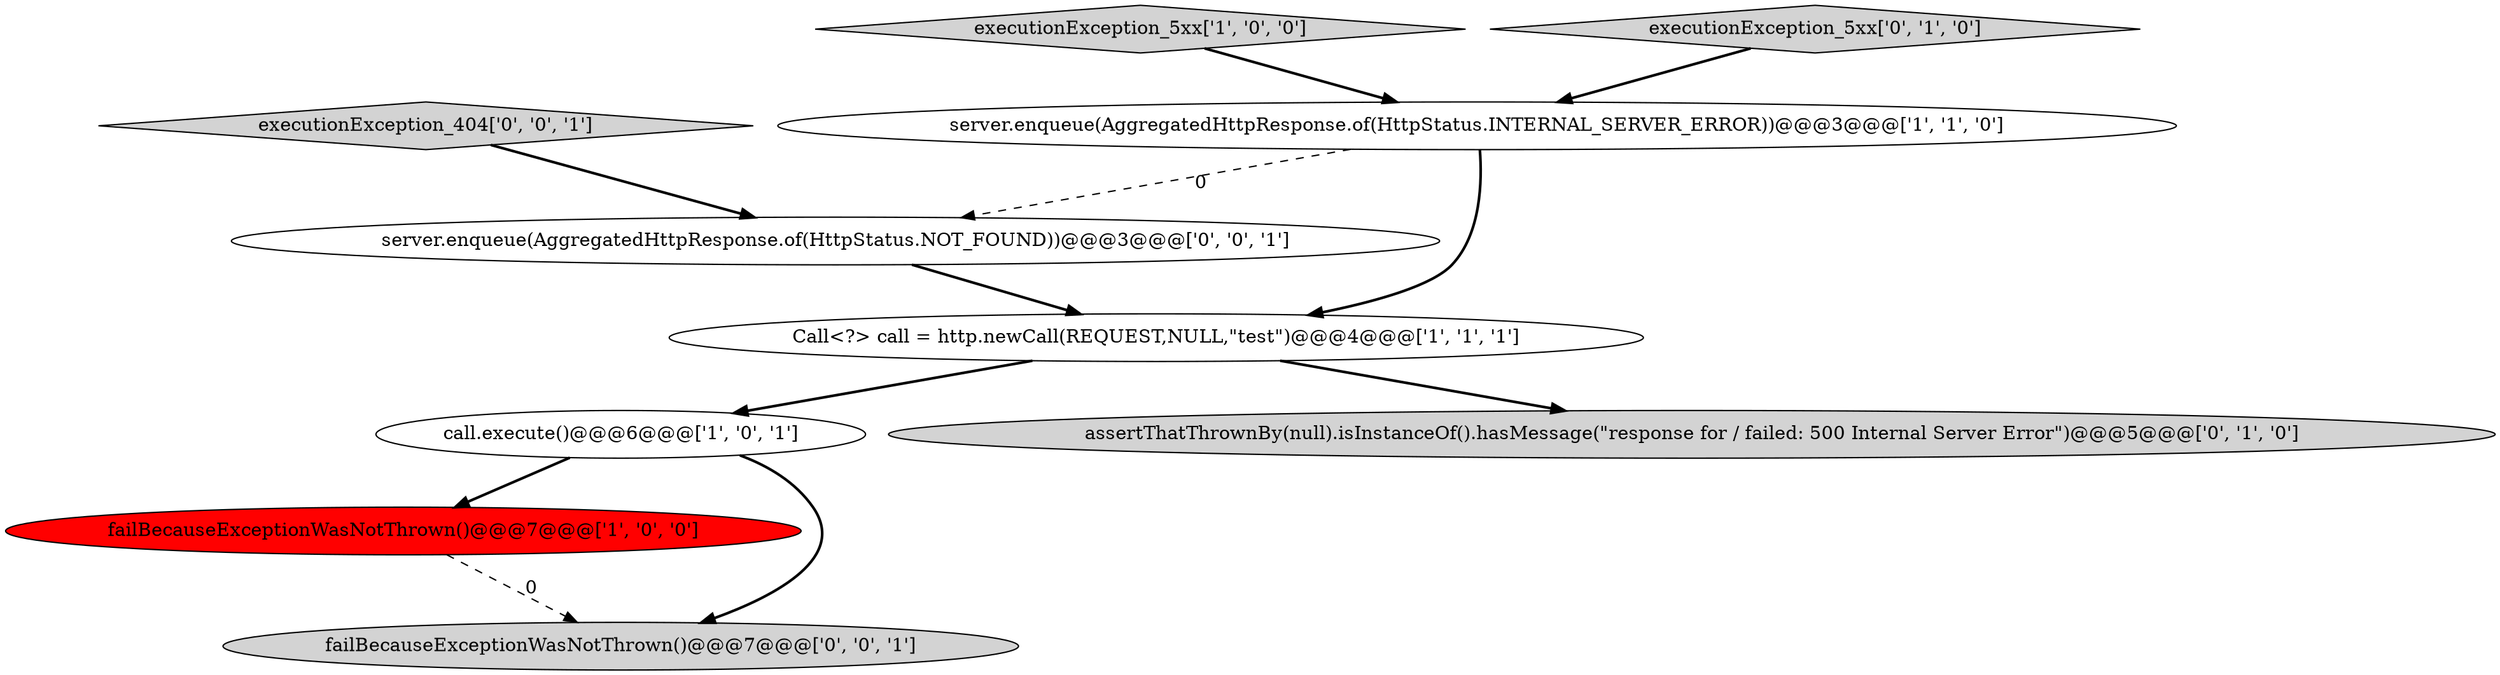 digraph {
0 [style = filled, label = "failBecauseExceptionWasNotThrown()@@@7@@@['1', '0', '0']", fillcolor = red, shape = ellipse image = "AAA1AAABBB1BBB"];
2 [style = filled, label = "Call<?> call = http.newCall(REQUEST,NULL,\"test\")@@@4@@@['1', '1', '1']", fillcolor = white, shape = ellipse image = "AAA0AAABBB1BBB"];
3 [style = filled, label = "executionException_5xx['1', '0', '0']", fillcolor = lightgray, shape = diamond image = "AAA0AAABBB1BBB"];
8 [style = filled, label = "server.enqueue(AggregatedHttpResponse.of(HttpStatus.NOT_FOUND))@@@3@@@['0', '0', '1']", fillcolor = white, shape = ellipse image = "AAA0AAABBB3BBB"];
7 [style = filled, label = "executionException_404['0', '0', '1']", fillcolor = lightgray, shape = diamond image = "AAA0AAABBB3BBB"];
4 [style = filled, label = "call.execute()@@@6@@@['1', '0', '1']", fillcolor = white, shape = ellipse image = "AAA0AAABBB1BBB"];
5 [style = filled, label = "assertThatThrownBy(null).isInstanceOf().hasMessage(\"response for / failed: 500 Internal Server Error\")@@@5@@@['0', '1', '0']", fillcolor = lightgray, shape = ellipse image = "AAA0AAABBB2BBB"];
6 [style = filled, label = "executionException_5xx['0', '1', '0']", fillcolor = lightgray, shape = diamond image = "AAA0AAABBB2BBB"];
1 [style = filled, label = "server.enqueue(AggregatedHttpResponse.of(HttpStatus.INTERNAL_SERVER_ERROR))@@@3@@@['1', '1', '0']", fillcolor = white, shape = ellipse image = "AAA0AAABBB1BBB"];
9 [style = filled, label = "failBecauseExceptionWasNotThrown()@@@7@@@['0', '0', '1']", fillcolor = lightgray, shape = ellipse image = "AAA0AAABBB3BBB"];
4->9 [style = bold, label=""];
6->1 [style = bold, label=""];
1->8 [style = dashed, label="0"];
1->2 [style = bold, label=""];
0->9 [style = dashed, label="0"];
3->1 [style = bold, label=""];
8->2 [style = bold, label=""];
7->8 [style = bold, label=""];
2->4 [style = bold, label=""];
4->0 [style = bold, label=""];
2->5 [style = bold, label=""];
}
